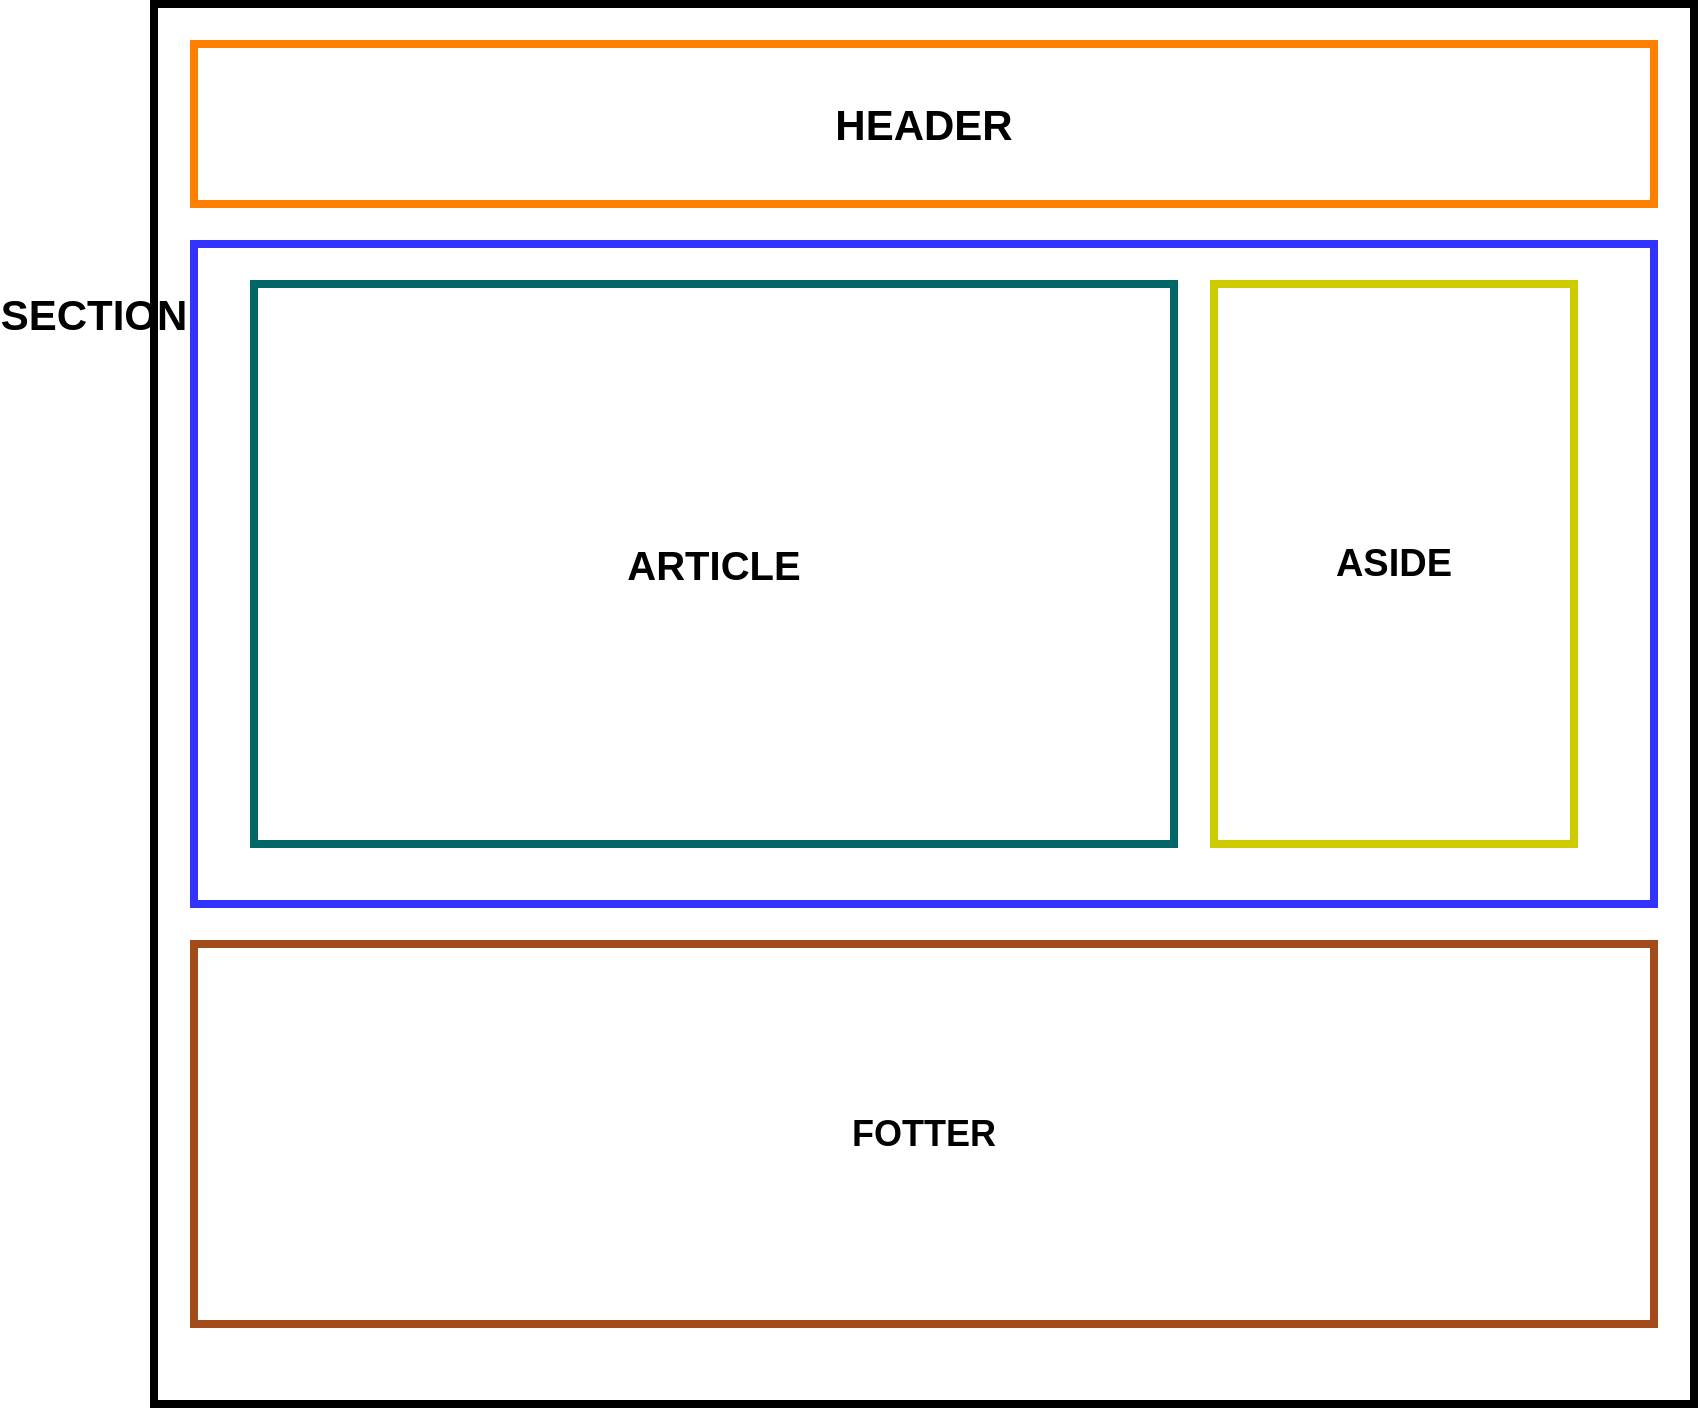 <mxfile version="23.1.3" type="device">
  <diagram name="Página-1" id="taY4DcmyUVUIk3E0fpFs">
    <mxGraphModel dx="2261" dy="772" grid="1" gridSize="10" guides="1" tooltips="1" connect="1" arrows="1" fold="1" page="1" pageScale="1" pageWidth="827" pageHeight="1169" math="0" shadow="0">
      <root>
        <mxCell id="0" />
        <mxCell id="1" parent="0" />
        <mxCell id="yksgblFIkfx6TQdzYn8Z-1" value="" style="rounded=0;whiteSpace=wrap;html=1;strokeWidth=4;movable=0;resizable=0;rotatable=0;deletable=0;editable=0;locked=1;connectable=0;" vertex="1" parent="1">
          <mxGeometry x="30" y="10" width="770" height="700" as="geometry" />
        </mxCell>
        <mxCell id="yksgblFIkfx6TQdzYn8Z-2" value="&lt;font style=&quot;font-size: 21px;&quot;&gt;&lt;b&gt;HEADER&lt;/b&gt;&lt;/font&gt;" style="rounded=0;whiteSpace=wrap;html=1;strokeColor=#FF8000;strokeWidth=4;" vertex="1" parent="1">
          <mxGeometry x="50" y="30" width="730" height="80" as="geometry" />
        </mxCell>
        <mxCell id="yksgblFIkfx6TQdzYn8Z-3" value="" style="rounded=0;whiteSpace=wrap;html=1;strokeWidth=4;strokeColor=#3333FF;movable=0;resizable=0;rotatable=0;deletable=0;editable=0;locked=1;connectable=0;" vertex="1" parent="1">
          <mxGeometry x="50" y="130" width="730" height="330" as="geometry" />
        </mxCell>
        <mxCell id="yksgblFIkfx6TQdzYn8Z-4" value="&lt;font style=&quot;font-size: 21px;&quot;&gt;&lt;b&gt;SECTION&lt;/b&gt;&lt;/font&gt;" style="text;html=1;align=center;verticalAlign=middle;whiteSpace=wrap;rounded=0;" vertex="1" parent="1">
          <mxGeometry x="-30" y="150" width="60" height="30" as="geometry" />
        </mxCell>
        <mxCell id="yksgblFIkfx6TQdzYn8Z-5" value="&lt;font style=&quot;font-size: 20px;&quot;&gt;&lt;b&gt;ARTICLE&lt;/b&gt;&lt;/font&gt;" style="rounded=0;whiteSpace=wrap;html=1;strokeColor=#006666;strokeWidth=4;" vertex="1" parent="1">
          <mxGeometry x="80" y="150" width="460" height="280" as="geometry" />
        </mxCell>
        <mxCell id="yksgblFIkfx6TQdzYn8Z-6" value="&lt;b&gt;&lt;font style=&quot;font-size: 19px;&quot;&gt;ASIDE&lt;/font&gt;&lt;/b&gt;" style="rounded=0;whiteSpace=wrap;html=1;strokeColor=#CCCC00;strokeWidth=4;" vertex="1" parent="1">
          <mxGeometry x="560" y="150" width="180" height="280" as="geometry" />
        </mxCell>
        <mxCell id="yksgblFIkfx6TQdzYn8Z-7" value="&lt;b&gt;&lt;font style=&quot;font-size: 18px;&quot;&gt;FOTTER&lt;/font&gt;&lt;/b&gt;" style="rounded=0;whiteSpace=wrap;html=1;strokeWidth=4;strokeColor=#a24a1a;" vertex="1" parent="1">
          <mxGeometry x="50" y="480" width="730" height="190" as="geometry" />
        </mxCell>
      </root>
    </mxGraphModel>
  </diagram>
</mxfile>
